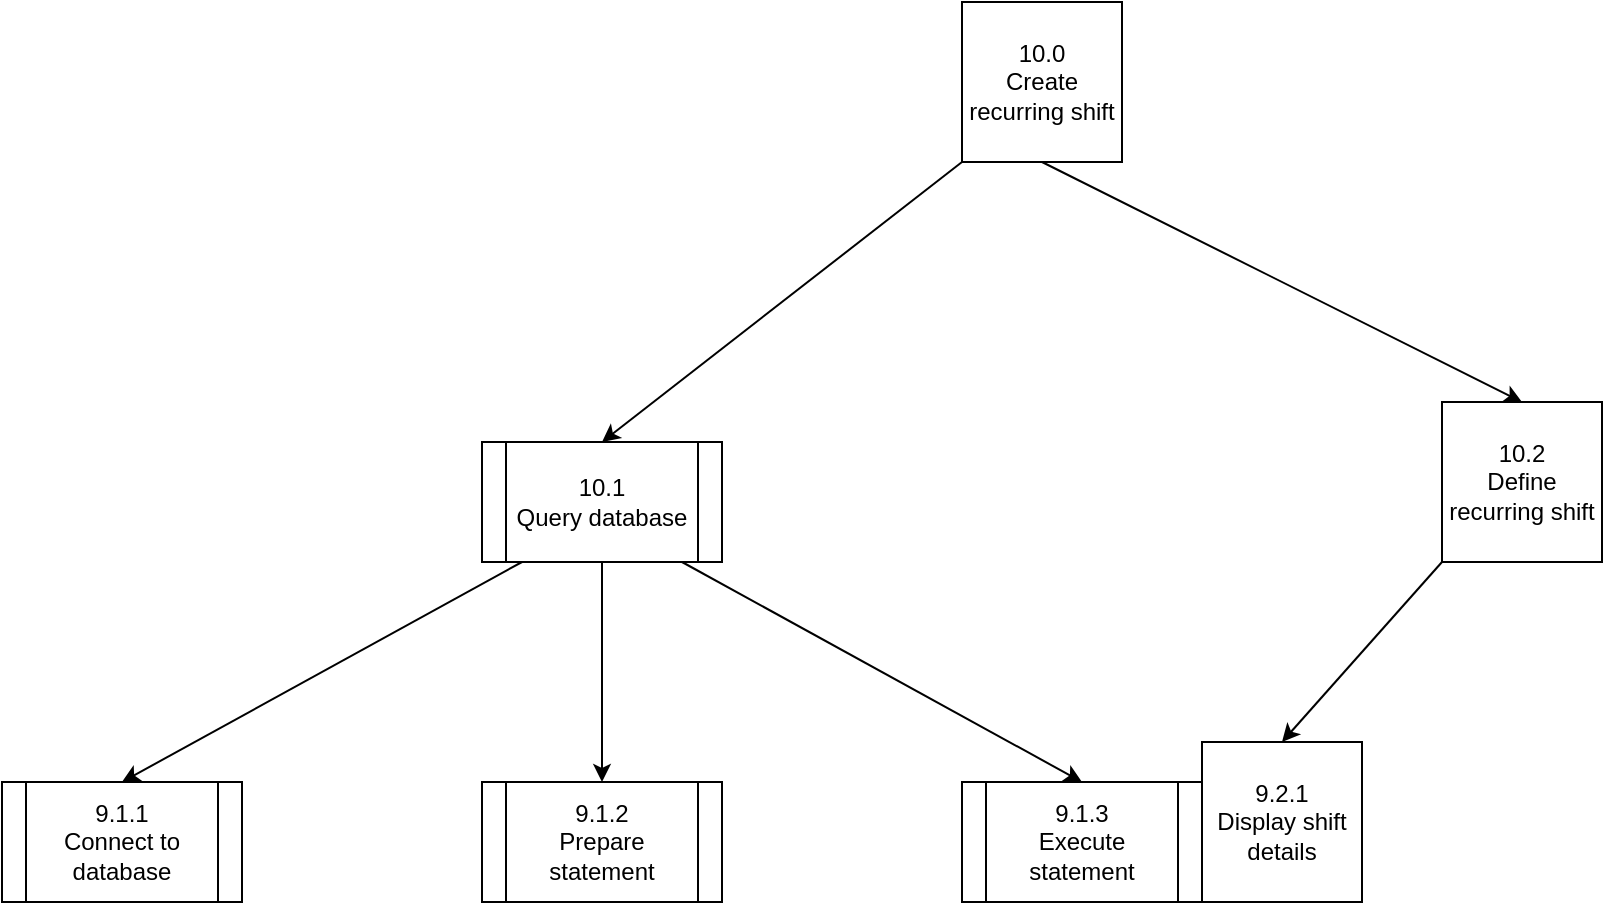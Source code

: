 <mxfile version="12.7.0" type="github">
  <diagram id="g8YreM0hBuEBGL91o7nB" name="Page-1">
    <mxGraphModel dx="1952" dy="614" grid="1" gridSize="10" guides="1" tooltips="1" connect="1" arrows="1" fold="1" page="1" pageScale="1" pageWidth="850" pageHeight="1100" math="0" shadow="0">
      <root>
        <mxCell id="0"/>
        <mxCell id="1" parent="0"/>
        <mxCell id="knCNbC4QlPTW4irUIRz2-75" value="10.0&lt;br&gt;Create recurring shift" style="whiteSpace=wrap;html=1;aspect=fixed;fillColor=#FFFFFF;" parent="1" vertex="1">
          <mxGeometry x="400" y="40" width="80" height="80" as="geometry"/>
        </mxCell>
        <mxCell id="knCNbC4QlPTW4irUIRz2-76" value="10.2&lt;br&gt;Define recurring shift&lt;br&gt;" style="whiteSpace=wrap;html=1;aspect=fixed;fillColor=#FFFFFF;" parent="1" vertex="1">
          <mxGeometry x="640" y="240" width="80" height="80" as="geometry"/>
        </mxCell>
        <mxCell id="knCNbC4QlPTW4irUIRz2-78" value="9.1.1&lt;br&gt;Connect to database" style="shape=process;whiteSpace=wrap;html=1;backgroundOutline=1;" parent="1" vertex="1">
          <mxGeometry x="-80" y="430" width="120" height="60" as="geometry"/>
        </mxCell>
        <mxCell id="knCNbC4QlPTW4irUIRz2-79" value="9.1.2&lt;br&gt;Prepare statement" style="shape=process;whiteSpace=wrap;html=1;backgroundOutline=1;" parent="1" vertex="1">
          <mxGeometry x="160" y="430" width="120" height="60" as="geometry"/>
        </mxCell>
        <mxCell id="knCNbC4QlPTW4irUIRz2-81" value="" style="endArrow=classic;html=1;strokeWidth=1;entryX=0.5;entryY=0;entryDx=0;entryDy=0;exitX=0;exitY=1;exitDx=0;exitDy=0;" parent="1" target="knCNbC4QlPTW4irUIRz2-78" edge="1">
          <mxGeometry width="50" height="50" relative="1" as="geometry">
            <mxPoint x="180" y="320" as="sourcePoint"/>
            <mxPoint x="40" y="330" as="targetPoint"/>
          </mxGeometry>
        </mxCell>
        <mxCell id="knCNbC4QlPTW4irUIRz2-82" value="" style="endArrow=classic;html=1;strokeWidth=1;entryX=0.5;entryY=0;entryDx=0;entryDy=0;exitX=0.5;exitY=1;exitDx=0;exitDy=0;" parent="1" target="knCNbC4QlPTW4irUIRz2-79" edge="1">
          <mxGeometry width="50" height="50" relative="1" as="geometry">
            <mxPoint x="220" y="320" as="sourcePoint"/>
            <mxPoint x="200" y="350" as="targetPoint"/>
          </mxGeometry>
        </mxCell>
        <mxCell id="knCNbC4QlPTW4irUIRz2-83" value="" style="endArrow=classic;html=1;strokeWidth=1;exitX=1;exitY=1;exitDx=0;exitDy=0;entryX=0.5;entryY=0;entryDx=0;entryDy=0;" parent="1" target="knCNbC4QlPTW4irUIRz2-84" edge="1">
          <mxGeometry width="50" height="50" relative="1" as="geometry">
            <mxPoint x="260" y="320" as="sourcePoint"/>
            <mxPoint x="380" y="330" as="targetPoint"/>
          </mxGeometry>
        </mxCell>
        <mxCell id="knCNbC4QlPTW4irUIRz2-84" value="&lt;span style=&quot;white-space: normal&quot;&gt;9.1.3&lt;/span&gt;&lt;br style=&quot;white-space: normal&quot;&gt;&lt;span style=&quot;white-space: normal&quot;&gt;Execute statement&lt;/span&gt;" style="shape=process;whiteSpace=wrap;html=1;backgroundOutline=1;fillColor=#FFFFFF;" parent="1" vertex="1">
          <mxGeometry x="400" y="430" width="120" height="60" as="geometry"/>
        </mxCell>
        <mxCell id="LVGDp0dCCoM71tFBu9lL-1" value="&lt;span style=&quot;white-space: normal&quot;&gt;10.1&lt;/span&gt;&lt;br style=&quot;white-space: normal&quot;&gt;&lt;span style=&quot;white-space: normal&quot;&gt;Query database&lt;/span&gt;" style="shape=process;whiteSpace=wrap;html=1;backgroundOutline=1;" vertex="1" parent="1">
          <mxGeometry x="160" y="260" width="120" height="60" as="geometry"/>
        </mxCell>
        <mxCell id="LVGDp0dCCoM71tFBu9lL-2" value="" style="endArrow=classic;html=1;entryX=0.5;entryY=0;entryDx=0;entryDy=0;exitX=0;exitY=1;exitDx=0;exitDy=0;" edge="1" parent="1" source="knCNbC4QlPTW4irUIRz2-75" target="LVGDp0dCCoM71tFBu9lL-1">
          <mxGeometry width="50" height="50" relative="1" as="geometry">
            <mxPoint x="260" y="190" as="sourcePoint"/>
            <mxPoint x="310" y="140" as="targetPoint"/>
          </mxGeometry>
        </mxCell>
        <mxCell id="LVGDp0dCCoM71tFBu9lL-3" value="" style="endArrow=classic;html=1;exitX=0.5;exitY=1;exitDx=0;exitDy=0;entryX=0.5;entryY=0;entryDx=0;entryDy=0;" edge="1" parent="1" source="knCNbC4QlPTW4irUIRz2-75" target="knCNbC4QlPTW4irUIRz2-76">
          <mxGeometry width="50" height="50" relative="1" as="geometry">
            <mxPoint x="520" y="230" as="sourcePoint"/>
            <mxPoint x="570" y="180" as="targetPoint"/>
          </mxGeometry>
        </mxCell>
        <mxCell id="LVGDp0dCCoM71tFBu9lL-4" value="9.2.1&lt;br&gt;Display shift details" style="whiteSpace=wrap;html=1;aspect=fixed;" vertex="1" parent="1">
          <mxGeometry x="520" y="410" width="80" height="80" as="geometry"/>
        </mxCell>
        <mxCell id="LVGDp0dCCoM71tFBu9lL-5" value="" style="endArrow=classic;html=1;exitX=0;exitY=1;exitDx=0;exitDy=0;entryX=0.5;entryY=0;entryDx=0;entryDy=0;" edge="1" parent="1" source="knCNbC4QlPTW4irUIRz2-76" target="LVGDp0dCCoM71tFBu9lL-4">
          <mxGeometry width="50" height="50" relative="1" as="geometry">
            <mxPoint x="570" y="390" as="sourcePoint"/>
            <mxPoint x="620" y="340" as="targetPoint"/>
          </mxGeometry>
        </mxCell>
      </root>
    </mxGraphModel>
  </diagram>
</mxfile>
